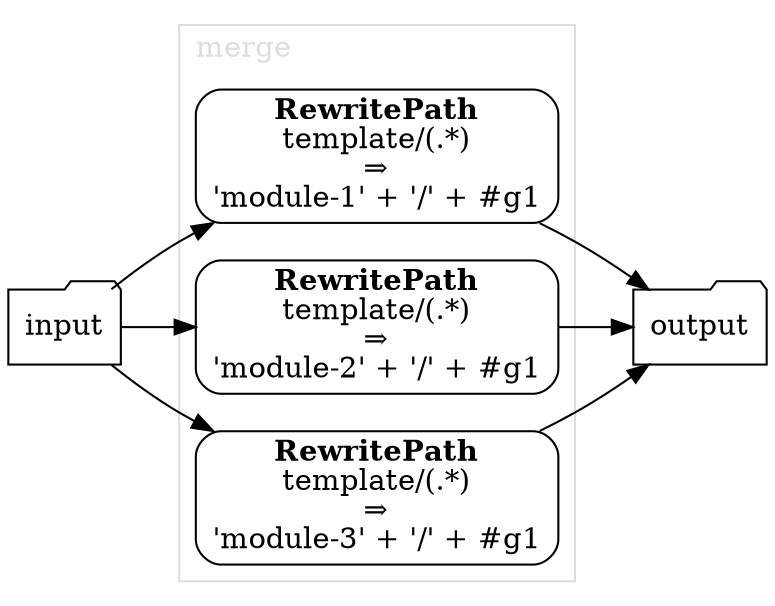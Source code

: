 // This file was auto-generated from loop1.yaml - DO NOT MODIFY

digraph G {
  rankdir="LR";
  labeljust="l";
  node [shape="rect"; style="rounded"; ]


  String_5ce33a58 [label="input"; shape="folder"; ]
  String_78a287ed [label="output"; shape="folder"; ]

  String_5ce33a58 -> RewritePath_545de5a4;
  String_5ce33a58 -> RewritePath_29ef6856;
  String_5ce33a58 -> RewritePath_ab7a938;
  RewritePath_545de5a4 -> String_78a287ed;
  RewritePath_29ef6856 -> String_78a287ed;
  RewritePath_ab7a938 -> String_78a287ed;

  subgraph cluster_3a320ade {
    label=<merge>;
    color="#DDDDDD";
    fontcolor="#dddddd";

    RewritePath_545de5a4 [label=<<b>RewritePath</b><br/>template/(.*)<br/> &#x21D2; <br/>'module-1' + '/' + #g1>; ]
    RewritePath_29ef6856 [label=<<b>RewritePath</b><br/>template/(.*)<br/> &#x21D2; <br/>'module-2' + '/' + #g1>; ]
    RewritePath_ab7a938 [label=<<b>RewritePath</b><br/>template/(.*)<br/> &#x21D2; <br/>'module-3' + '/' + #g1>; ]
  }
}
